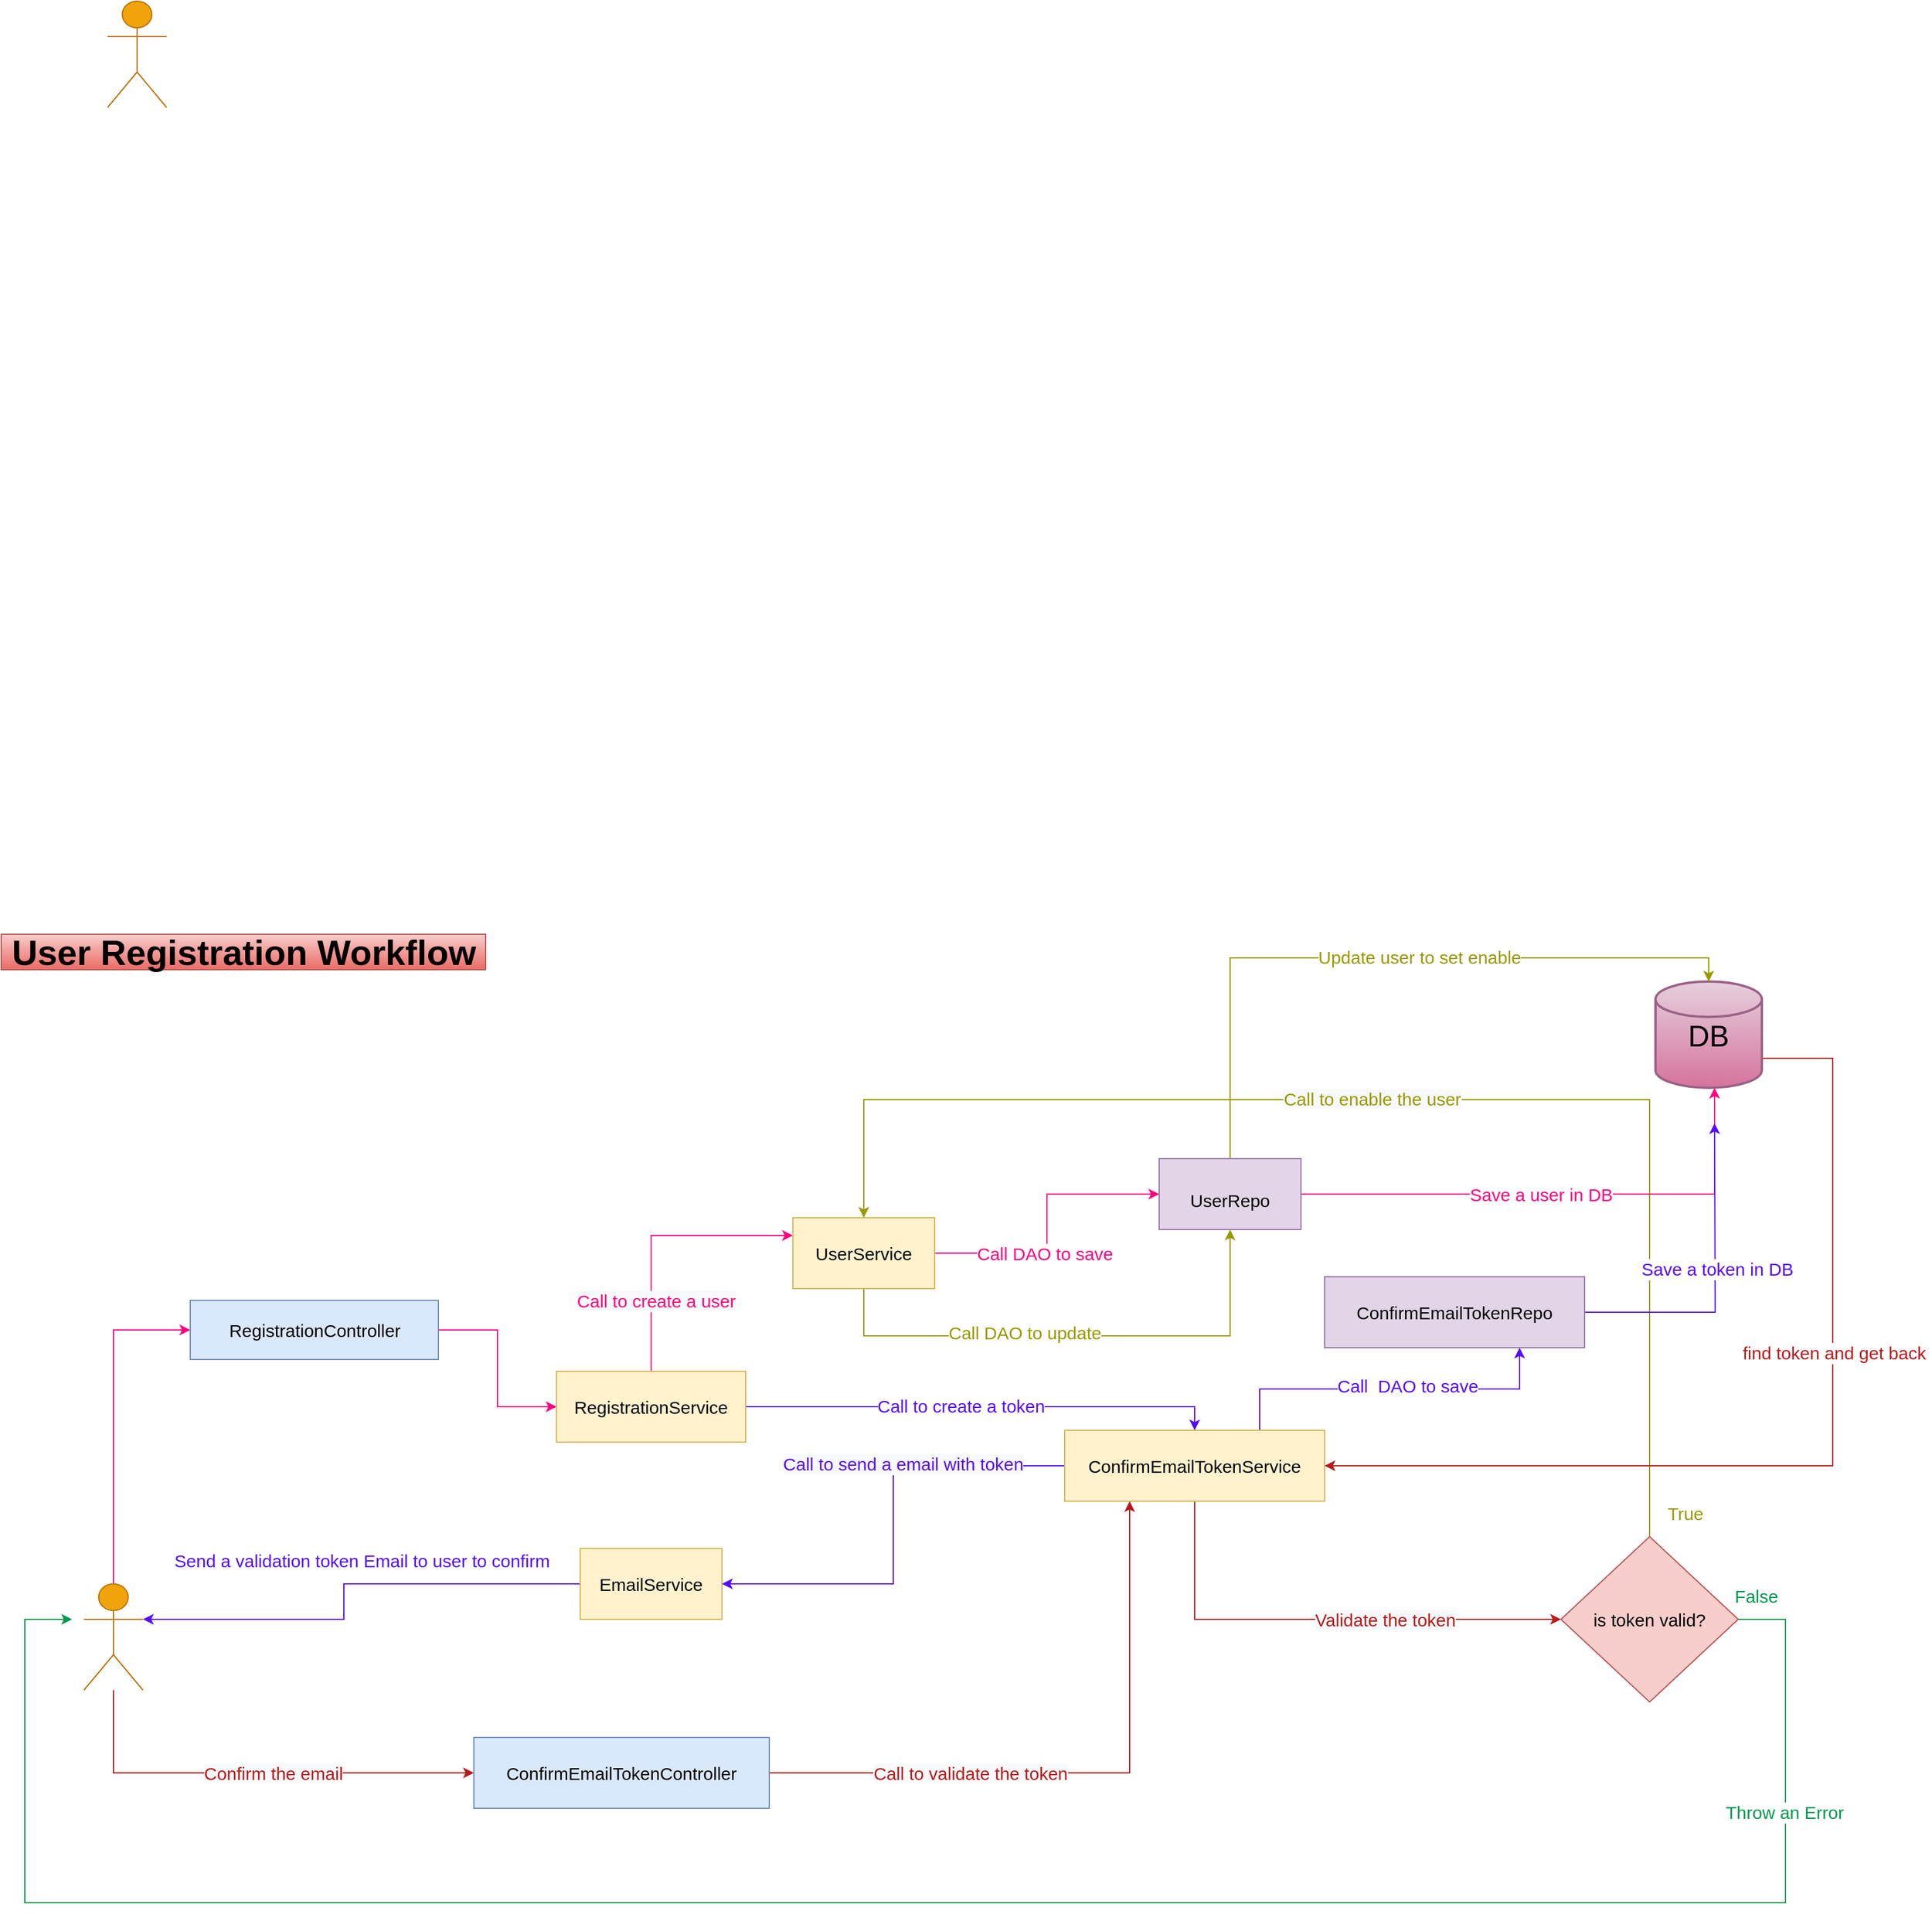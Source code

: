 <mxfile version="15.9.4" type="github">
  <diagram id="kgpKYQtTHZ0yAKxKKP6v" name="Page-1">
    <mxGraphModel dx="2558" dy="3069" grid="1" gridSize="10" guides="1" tooltips="1" connect="1" arrows="1" fold="1" page="1" pageScale="1" pageWidth="850" pageHeight="1100" math="0" shadow="0">
      <root>
        <mxCell id="0" />
        <mxCell id="1" parent="0" />
        <mxCell id="QZAKfAFqV-frmJR9LW_r-23" style="edgeStyle=orthogonalEdgeStyle;rounded=0;orthogonalLoop=1;jettySize=auto;html=1;exitX=0.5;exitY=0;exitDx=0;exitDy=0;exitPerimeter=0;fontFamily=Helvetica;fontSize=15;strokeColor=#FF0080;" edge="1" parent="1" source="QZAKfAFqV-frmJR9LW_r-1" target="QZAKfAFqV-frmJR9LW_r-2">
          <mxGeometry relative="1" as="geometry">
            <Array as="points">
              <mxPoint x="75" y="15" />
            </Array>
          </mxGeometry>
        </mxCell>
        <mxCell id="QZAKfAFqV-frmJR9LW_r-124" style="edgeStyle=orthogonalEdgeStyle;rounded=0;orthogonalLoop=1;jettySize=auto;html=1;entryX=0;entryY=0.5;entryDx=0;entryDy=0;fontFamily=Helvetica;fontSize=15;startArrow=none;startFill=0;endArrow=classic;endFill=1;strokeColor=#B81A1A;" edge="1" parent="1" source="QZAKfAFqV-frmJR9LW_r-1" target="QZAKfAFqV-frmJR9LW_r-17">
          <mxGeometry relative="1" as="geometry">
            <Array as="points">
              <mxPoint x="75" y="390" />
            </Array>
          </mxGeometry>
        </mxCell>
        <mxCell id="QZAKfAFqV-frmJR9LW_r-125" value="&lt;span style=&quot;background-color: rgb(248 , 249 , 250)&quot;&gt;&lt;font color=&quot;#b81a1a&quot;&gt;Confirm the email&lt;/font&gt;&lt;/span&gt;" style="edgeLabel;html=1;align=center;verticalAlign=middle;resizable=0;points=[];fontSize=15;fontFamily=Helvetica;" vertex="1" connectable="0" parent="QZAKfAFqV-frmJR9LW_r-124">
          <mxGeometry x="-0.047" y="2" relative="1" as="geometry">
            <mxPoint x="26" y="2" as="offset" />
          </mxGeometry>
        </mxCell>
        <mxCell id="QZAKfAFqV-frmJR9LW_r-1" value="" style="shape=umlActor;verticalLabelPosition=bottom;verticalAlign=top;html=1;outlineConnect=0;fontFamily=Helvetica;fontStyle=0;fontSize=15;fillColor=#f0a30a;strokeColor=#BD7000;fontColor=#000000;" vertex="1" parent="1">
          <mxGeometry x="50" y="230" width="50" height="90" as="geometry" />
        </mxCell>
        <mxCell id="QZAKfAFqV-frmJR9LW_r-11" style="edgeStyle=orthogonalEdgeStyle;rounded=0;orthogonalLoop=1;jettySize=auto;html=1;exitX=1;exitY=0.5;exitDx=0;exitDy=0;entryX=0;entryY=0.5;entryDx=0;entryDy=0;fontFamily=Helvetica;fontStyle=0;fontSize=15;strokeColor=#FF0080;" edge="1" parent="1" source="QZAKfAFqV-frmJR9LW_r-2" target="QZAKfAFqV-frmJR9LW_r-4">
          <mxGeometry relative="1" as="geometry" />
        </mxCell>
        <mxCell id="QZAKfAFqV-frmJR9LW_r-2" value="RegistrationController" style="html=1;fillColor=#dae8fc;strokeColor=#6c8ebf;fontFamily=Helvetica;fontStyle=0;fontSize=15;" vertex="1" parent="1">
          <mxGeometry x="140" y="-10" width="210" height="50" as="geometry" />
        </mxCell>
        <mxCell id="QZAKfAFqV-frmJR9LW_r-86" style="edgeStyle=orthogonalEdgeStyle;rounded=0;orthogonalLoop=1;jettySize=auto;html=1;exitX=0.5;exitY=0;exitDx=0;exitDy=0;entryX=0;entryY=0.25;entryDx=0;entryDy=0;fontFamily=Helvetica;fontSize=15;strokeColor=#FF0080;" edge="1" parent="1" source="QZAKfAFqV-frmJR9LW_r-4" target="QZAKfAFqV-frmJR9LW_r-6">
          <mxGeometry relative="1" as="geometry" />
        </mxCell>
        <mxCell id="QZAKfAFqV-frmJR9LW_r-102" value="&lt;span style=&quot;background-color: rgb(248 , 249 , 250)&quot;&gt;Call to create a user&lt;/span&gt;" style="edgeLabel;html=1;align=center;verticalAlign=middle;resizable=0;points=[];fontSize=15;fontFamily=Helvetica;fontColor=#FF0080;" vertex="1" connectable="0" parent="QZAKfAFqV-frmJR9LW_r-86">
          <mxGeometry x="-0.079" y="-4" relative="1" as="geometry">
            <mxPoint y="48" as="offset" />
          </mxGeometry>
        </mxCell>
        <mxCell id="QZAKfAFqV-frmJR9LW_r-105" style="edgeStyle=orthogonalEdgeStyle;rounded=0;orthogonalLoop=1;jettySize=auto;html=1;exitX=1;exitY=0.5;exitDx=0;exitDy=0;entryX=0.5;entryY=0;entryDx=0;entryDy=0;fontFamily=Helvetica;fontSize=15;strokeColor=#550DFF;" edge="1" parent="1" source="QZAKfAFqV-frmJR9LW_r-4" target="QZAKfAFqV-frmJR9LW_r-29">
          <mxGeometry relative="1" as="geometry" />
        </mxCell>
        <mxCell id="QZAKfAFqV-frmJR9LW_r-106" value="Call to create a token" style="edgeLabel;html=1;align=center;verticalAlign=middle;resizable=0;points=[];fontSize=15;fontFamily=Helvetica;fontColor=#550DFF;" vertex="1" connectable="0" parent="QZAKfAFqV-frmJR9LW_r-105">
          <mxGeometry x="-0.092" y="1" relative="1" as="geometry">
            <mxPoint as="offset" />
          </mxGeometry>
        </mxCell>
        <mxCell id="QZAKfAFqV-frmJR9LW_r-4" value="RegistrationService" style="rounded=0;whiteSpace=wrap;html=1;fontFamily=Helvetica;fontStyle=0;fontSize=15;fillColor=#fff2cc;strokeColor=#d6b656;" vertex="1" parent="1">
          <mxGeometry x="450" y="50" width="160" height="60" as="geometry" />
        </mxCell>
        <mxCell id="QZAKfAFqV-frmJR9LW_r-98" style="edgeStyle=orthogonalEdgeStyle;rounded=0;orthogonalLoop=1;jettySize=auto;html=1;exitX=1;exitY=0.5;exitDx=0;exitDy=0;fontFamily=Helvetica;fontSize=15;strokeColor=#FF0080;" edge="1" parent="1" source="QZAKfAFqV-frmJR9LW_r-6" target="QZAKfAFqV-frmJR9LW_r-93">
          <mxGeometry relative="1" as="geometry" />
        </mxCell>
        <mxCell id="QZAKfAFqV-frmJR9LW_r-101" value="Call DAO to save" style="edgeLabel;html=1;align=center;verticalAlign=middle;resizable=0;points=[];fontSize=15;fontFamily=Helvetica;fontColor=#FF0080;" vertex="1" connectable="0" parent="QZAKfAFqV-frmJR9LW_r-98">
          <mxGeometry x="-0.314" y="1" relative="1" as="geometry">
            <mxPoint x="10" y="1" as="offset" />
          </mxGeometry>
        </mxCell>
        <mxCell id="QZAKfAFqV-frmJR9LW_r-130" style="edgeStyle=orthogonalEdgeStyle;rounded=0;orthogonalLoop=1;jettySize=auto;html=1;exitX=0.5;exitY=1;exitDx=0;exitDy=0;entryX=0.5;entryY=1;entryDx=0;entryDy=0;fontFamily=Helvetica;fontSize=15;fontColor=#00994D;startArrow=none;startFill=0;endArrow=classic;endFill=1;strokeColor=#999900;" edge="1" parent="1" source="QZAKfAFqV-frmJR9LW_r-6" target="QZAKfAFqV-frmJR9LW_r-93">
          <mxGeometry relative="1" as="geometry">
            <Array as="points">
              <mxPoint x="710" y="20" />
              <mxPoint x="1020" y="20" />
            </Array>
          </mxGeometry>
        </mxCell>
        <mxCell id="QZAKfAFqV-frmJR9LW_r-131" value="&lt;font color=&quot;#999900&quot;&gt;Call DAO to update&lt;/font&gt;" style="edgeLabel;html=1;align=center;verticalAlign=middle;resizable=0;points=[];fontSize=15;fontFamily=Helvetica;fontColor=#00994D;" vertex="1" connectable="0" parent="QZAKfAFqV-frmJR9LW_r-130">
          <mxGeometry x="-0.203" y="3" relative="1" as="geometry">
            <mxPoint as="offset" />
          </mxGeometry>
        </mxCell>
        <mxCell id="QZAKfAFqV-frmJR9LW_r-6" value="UserService" style="rounded=0;whiteSpace=wrap;html=1;fontFamily=Helvetica;fontStyle=0;fontSize=15;fillColor=#fff2cc;strokeColor=#d6b656;" vertex="1" parent="1">
          <mxGeometry x="650" y="-80" width="120" height="60" as="geometry" />
        </mxCell>
        <mxCell id="QZAKfAFqV-frmJR9LW_r-109" style="edgeStyle=orthogonalEdgeStyle;rounded=0;orthogonalLoop=1;jettySize=auto;html=1;exitX=0;exitY=0.5;exitDx=0;exitDy=0;entryX=1;entryY=0.333;entryDx=0;entryDy=0;entryPerimeter=0;fontFamily=Helvetica;fontSize=15;strokeColor=#550DFF;" edge="1" parent="1" source="QZAKfAFqV-frmJR9LW_r-7" target="QZAKfAFqV-frmJR9LW_r-1">
          <mxGeometry relative="1" as="geometry">
            <Array as="points">
              <mxPoint x="270" y="230" />
              <mxPoint x="270" y="260" />
            </Array>
          </mxGeometry>
        </mxCell>
        <mxCell id="QZAKfAFqV-frmJR9LW_r-7" value="EmailService" style="rounded=0;whiteSpace=wrap;html=1;fontFamily=Helvetica;fontStyle=0;fontSize=15;fillColor=#fff2cc;strokeColor=#d6b656;" vertex="1" parent="1">
          <mxGeometry x="470" y="200" width="120" height="60" as="geometry" />
        </mxCell>
        <mxCell id="QZAKfAFqV-frmJR9LW_r-126" style="edgeStyle=orthogonalEdgeStyle;rounded=0;orthogonalLoop=1;jettySize=auto;html=1;exitX=1;exitY=0.5;exitDx=0;exitDy=0;entryX=0.25;entryY=1;entryDx=0;entryDy=0;fontFamily=Helvetica;fontSize=15;startArrow=none;startFill=0;endArrow=classic;endFill=1;strokeColor=#B81A1A;" edge="1" parent="1" source="QZAKfAFqV-frmJR9LW_r-17" target="QZAKfAFqV-frmJR9LW_r-29">
          <mxGeometry relative="1" as="geometry" />
        </mxCell>
        <mxCell id="QZAKfAFqV-frmJR9LW_r-128" value="&lt;span style=&quot;background-color: rgb(248 , 249 , 250)&quot;&gt;Call to validate the token&lt;/span&gt;" style="edgeLabel;html=1;align=center;verticalAlign=middle;resizable=0;points=[];fontSize=15;fontFamily=Helvetica;fontColor=#B81A1A;" vertex="1" connectable="0" parent="QZAKfAFqV-frmJR9LW_r-126">
          <mxGeometry x="-0.489" relative="1" as="geometry">
            <mxPoint x="33" as="offset" />
          </mxGeometry>
        </mxCell>
        <mxCell id="QZAKfAFqV-frmJR9LW_r-17" value="ConfirmEmailTokenController" style="whiteSpace=wrap;html=1;fontSize=15;fontFamily=Helvetica;fontStyle=0;fillColor=#dae8fc;strokeColor=#6c8ebf;" vertex="1" parent="1">
          <mxGeometry x="380" y="360" width="250" height="60" as="geometry" />
        </mxCell>
        <mxCell id="QZAKfAFqV-frmJR9LW_r-36" style="edgeStyle=orthogonalEdgeStyle;rounded=0;orthogonalLoop=1;jettySize=auto;html=1;exitX=0.5;exitY=1;exitDx=0;exitDy=0;fontFamily=Helvetica;fontSize=15;entryX=0;entryY=0.5;entryDx=0;entryDy=0;strokeColor=#B81A1A;" edge="1" parent="1" source="QZAKfAFqV-frmJR9LW_r-29" target="QZAKfAFqV-frmJR9LW_r-35">
          <mxGeometry relative="1" as="geometry">
            <mxPoint x="1070" y="220" as="targetPoint" />
            <Array as="points">
              <mxPoint x="990" y="260" />
            </Array>
          </mxGeometry>
        </mxCell>
        <mxCell id="QZAKfAFqV-frmJR9LW_r-118" value="&lt;span style=&quot;background-color: rgb(248 , 249 , 250)&quot;&gt;Validate the token&lt;/span&gt;" style="edgeLabel;html=1;align=center;verticalAlign=middle;resizable=0;points=[];fontSize=15;fontFamily=Helvetica;fontColor=#B81A1A;" vertex="1" connectable="0" parent="QZAKfAFqV-frmJR9LW_r-36">
          <mxGeometry x="-0.157" y="1" relative="1" as="geometry">
            <mxPoint x="88" y="1" as="offset" />
          </mxGeometry>
        </mxCell>
        <mxCell id="QZAKfAFqV-frmJR9LW_r-107" style="edgeStyle=orthogonalEdgeStyle;rounded=0;orthogonalLoop=1;jettySize=auto;html=1;exitX=0;exitY=0.5;exitDx=0;exitDy=0;entryX=1;entryY=0.5;entryDx=0;entryDy=0;fontFamily=Helvetica;fontSize=15;strokeColor=#550DFF;" edge="1" parent="1" source="QZAKfAFqV-frmJR9LW_r-29" target="QZAKfAFqV-frmJR9LW_r-7">
          <mxGeometry relative="1" as="geometry" />
        </mxCell>
        <mxCell id="QZAKfAFqV-frmJR9LW_r-108" value="&lt;span style=&quot;background-color: rgb(248 , 249 , 250)&quot;&gt;Call to send a email with token&lt;/span&gt;" style="edgeLabel;html=1;align=center;verticalAlign=middle;resizable=0;points=[];fontSize=15;fontFamily=Helvetica;fontColor=#550DFF;" vertex="1" connectable="0" parent="QZAKfAFqV-frmJR9LW_r-107">
          <mxGeometry x="-0.294" y="-2" relative="1" as="geometry">
            <mxPoint as="offset" />
          </mxGeometry>
        </mxCell>
        <mxCell id="QZAKfAFqV-frmJR9LW_r-114" style="edgeStyle=orthogonalEdgeStyle;rounded=0;orthogonalLoop=1;jettySize=auto;html=1;exitX=0.75;exitY=0;exitDx=0;exitDy=0;entryX=0.75;entryY=1;entryDx=0;entryDy=0;fontFamily=Helvetica;fontSize=15;strokeColor=#550DFF;" edge="1" parent="1" source="QZAKfAFqV-frmJR9LW_r-29" target="QZAKfAFqV-frmJR9LW_r-113">
          <mxGeometry relative="1" as="geometry" />
        </mxCell>
        <mxCell id="QZAKfAFqV-frmJR9LW_r-115" value="Call&amp;nbsp; DAO to save" style="edgeLabel;html=1;align=center;verticalAlign=middle;resizable=0;points=[];fontSize=15;fontFamily=Helvetica;fontColor=#550DFF;" vertex="1" connectable="0" parent="QZAKfAFqV-frmJR9LW_r-114">
          <mxGeometry x="-0.302" y="3" relative="1" as="geometry">
            <mxPoint x="59" as="offset" />
          </mxGeometry>
        </mxCell>
        <mxCell id="QZAKfAFqV-frmJR9LW_r-29" value="ConfirmEmailTokenService" style="whiteSpace=wrap;html=1;fontFamily=Helvetica;fontSize=15;fillColor=#fff2cc;strokeColor=#d6b656;" vertex="1" parent="1">
          <mxGeometry x="880" y="100" width="220" height="60" as="geometry" />
        </mxCell>
        <mxCell id="QZAKfAFqV-frmJR9LW_r-42" style="edgeStyle=orthogonalEdgeStyle;rounded=0;orthogonalLoop=1;jettySize=auto;html=1;exitX=1;exitY=0.5;exitDx=0;exitDy=0;fontFamily=Helvetica;fontSize=15;strokeColor=#00994D;" edge="1" parent="1" source="QZAKfAFqV-frmJR9LW_r-35">
          <mxGeometry relative="1" as="geometry">
            <mxPoint x="40" y="260" as="targetPoint" />
            <Array as="points">
              <mxPoint x="1490" y="260" />
              <mxPoint x="1490" y="500" />
              <mxPoint y="500" />
              <mxPoint y="260" />
            </Array>
          </mxGeometry>
        </mxCell>
        <mxCell id="QZAKfAFqV-frmJR9LW_r-135" value="Throw an Error" style="edgeLabel;html=1;align=center;verticalAlign=middle;resizable=0;points=[];fontSize=15;fontFamily=Helvetica;fontColor=#00994D;" vertex="1" connectable="0" parent="QZAKfAFqV-frmJR9LW_r-42">
          <mxGeometry x="-0.802" y="-1" relative="1" as="geometry">
            <mxPoint as="offset" />
          </mxGeometry>
        </mxCell>
        <mxCell id="QZAKfAFqV-frmJR9LW_r-94" style="edgeStyle=orthogonalEdgeStyle;rounded=0;orthogonalLoop=1;jettySize=auto;html=1;exitX=0.5;exitY=0;exitDx=0;exitDy=0;fontFamily=Helvetica;fontSize=15;strokeColor=#999900;entryX=0.5;entryY=0;entryDx=0;entryDy=0;" edge="1" parent="1" source="QZAKfAFqV-frmJR9LW_r-35" target="QZAKfAFqV-frmJR9LW_r-6">
          <mxGeometry relative="1" as="geometry">
            <mxPoint x="740" y="-360" as="targetPoint" />
            <Array as="points">
              <mxPoint x="1375" y="-180" />
              <mxPoint x="710" y="-180" />
            </Array>
          </mxGeometry>
        </mxCell>
        <mxCell id="QZAKfAFqV-frmJR9LW_r-95" value="&lt;span style=&quot;background-color: rgb(248 , 249 , 250)&quot;&gt;Call to enable the user&lt;/span&gt;" style="edgeLabel;html=1;align=center;verticalAlign=middle;resizable=0;points=[];fontSize=15;fontFamily=Helvetica;fontColor=#999900;" vertex="1" connectable="0" parent="QZAKfAFqV-frmJR9LW_r-94">
          <mxGeometry x="0.067" y="-1" relative="1" as="geometry">
            <mxPoint as="offset" />
          </mxGeometry>
        </mxCell>
        <mxCell id="QZAKfAFqV-frmJR9LW_r-35" value="is token valid?" style="rhombus;whiteSpace=wrap;html=1;fontFamily=Helvetica;fontSize=15;fillColor=#f8cecc;strokeColor=#b85450;" vertex="1" parent="1">
          <mxGeometry x="1300" y="190" width="150" height="140" as="geometry" />
        </mxCell>
        <mxCell id="QZAKfAFqV-frmJR9LW_r-40" value="&lt;font color=&quot;#999900&quot;&gt;True&lt;/font&gt;" style="text;html=1;resizable=0;autosize=1;align=center;verticalAlign=middle;points=[];fillColor=none;strokeColor=none;rounded=0;fontFamily=Helvetica;fontSize=15;" vertex="1" parent="1">
          <mxGeometry x="1380" y="160" width="50" height="20" as="geometry" />
        </mxCell>
        <mxCell id="QZAKfAFqV-frmJR9LW_r-41" value="&lt;font size=&quot;1&quot;&gt;&lt;b style=&quot;font-size: 30px&quot;&gt;User Registration Workflow&lt;/b&gt;&lt;/font&gt;" style="text;html=1;resizable=0;autosize=1;align=center;verticalAlign=middle;points=[];fillColor=#f8cecc;strokeColor=#b85450;rounded=0;fontFamily=Helvetica;fontSize=15;gradientColor=#ea6b66;" vertex="1" parent="1">
          <mxGeometry x="-20" y="-320" width="410" height="30" as="geometry" />
        </mxCell>
        <mxCell id="QZAKfAFqV-frmJR9LW_r-43" value="&lt;font color=&quot;#00994d&quot;&gt;False&lt;/font&gt;" style="text;html=1;resizable=0;autosize=1;align=center;verticalAlign=middle;points=[];fillColor=none;strokeColor=none;rounded=0;fontFamily=Helvetica;fontSize=15;" vertex="1" parent="1">
          <mxGeometry x="1440" y="230" width="50" height="20" as="geometry" />
        </mxCell>
        <mxCell id="QZAKfAFqV-frmJR9LW_r-119" style="edgeStyle=orthogonalEdgeStyle;rounded=0;orthogonalLoop=1;jettySize=auto;html=1;exitX=1;exitY=0.5;exitDx=0;exitDy=0;exitPerimeter=0;entryX=1;entryY=0.5;entryDx=0;entryDy=0;fontFamily=Helvetica;fontSize=15;strokeColor=#B81A1A;startArrow=none;startFill=0;endArrow=classic;endFill=1;" edge="1" parent="1" source="QZAKfAFqV-frmJR9LW_r-48" target="QZAKfAFqV-frmJR9LW_r-29">
          <mxGeometry relative="1" as="geometry">
            <Array as="points">
              <mxPoint x="1530" y="-215" />
              <mxPoint x="1530" y="130" />
            </Array>
          </mxGeometry>
        </mxCell>
        <mxCell id="QZAKfAFqV-frmJR9LW_r-120" value="find token and get back&amp;nbsp;" style="edgeLabel;html=1;align=center;verticalAlign=middle;resizable=0;points=[];fontSize=15;fontFamily=Helvetica;fontColor=#B81A1A;" vertex="1" connectable="0" parent="QZAKfAFqV-frmJR9LW_r-119">
          <mxGeometry x="-0.328" y="3" relative="1" as="geometry">
            <mxPoint y="41" as="offset" />
          </mxGeometry>
        </mxCell>
        <mxCell id="QZAKfAFqV-frmJR9LW_r-48" value="DB" style="strokeWidth=2;html=1;shape=mxgraph.flowchart.database;whiteSpace=wrap;fontFamily=Helvetica;fontSize=25;fillColor=#e6d0de;strokeColor=#996185;gradientColor=#d5739d;" vertex="1" parent="1">
          <mxGeometry x="1380" y="-280" width="90" height="90" as="geometry" />
        </mxCell>
        <mxCell id="QZAKfAFqV-frmJR9LW_r-99" style="edgeStyle=orthogonalEdgeStyle;rounded=0;orthogonalLoop=1;jettySize=auto;html=1;fontFamily=Helvetica;fontSize=15;strokeColor=#FF0080;exitX=1;exitY=0.5;exitDx=0;exitDy=0;" edge="1" parent="1" source="QZAKfAFqV-frmJR9LW_r-93" target="QZAKfAFqV-frmJR9LW_r-48">
          <mxGeometry relative="1" as="geometry">
            <mxPoint x="1150" y="-60" as="sourcePoint" />
            <Array as="points">
              <mxPoint x="1430" y="-100" />
            </Array>
          </mxGeometry>
        </mxCell>
        <mxCell id="QZAKfAFqV-frmJR9LW_r-133" value="&lt;span style=&quot;&quot;&gt;Save a user in DB&lt;/span&gt;" style="edgeLabel;html=1;align=center;verticalAlign=middle;resizable=0;points=[];fontSize=15;fontFamily=Helvetica;fontColor=#FF0080;" vertex="1" connectable="0" parent="QZAKfAFqV-frmJR9LW_r-99">
          <mxGeometry x="-0.32" y="-3" relative="1" as="geometry">
            <mxPoint x="53" y="-3" as="offset" />
          </mxGeometry>
        </mxCell>
        <mxCell id="QZAKfAFqV-frmJR9LW_r-132" style="edgeStyle=orthogonalEdgeStyle;rounded=0;orthogonalLoop=1;jettySize=auto;html=1;fontFamily=Helvetica;fontSize=15;fontColor=#00994D;startArrow=none;startFill=0;endArrow=classic;endFill=1;strokeColor=#999900;entryX=0.5;entryY=0;entryDx=0;entryDy=0;entryPerimeter=0;exitX=0.5;exitY=0;exitDx=0;exitDy=0;" edge="1" parent="1" source="QZAKfAFqV-frmJR9LW_r-93" target="QZAKfAFqV-frmJR9LW_r-48">
          <mxGeometry relative="1" as="geometry">
            <mxPoint x="1020" y="-320" as="targetPoint" />
          </mxGeometry>
        </mxCell>
        <mxCell id="QZAKfAFqV-frmJR9LW_r-134" value="&lt;font color=&quot;#999900&quot;&gt;Update user to set enable&lt;/font&gt;" style="edgeLabel;html=1;align=center;verticalAlign=middle;resizable=0;points=[];fontSize=15;fontFamily=Helvetica;fontColor=#00994D;" vertex="1" connectable="0" parent="QZAKfAFqV-frmJR9LW_r-132">
          <mxGeometry x="0.11" y="1" relative="1" as="geometry">
            <mxPoint as="offset" />
          </mxGeometry>
        </mxCell>
        <mxCell id="QZAKfAFqV-frmJR9LW_r-93" value="&lt;font style=&quot;font-size: 15px&quot;&gt;UserRepo&lt;/font&gt;" style="whiteSpace=wrap;html=1;fontFamily=Helvetica;fontSize=30;fillColor=#e1d5e7;strokeColor=#9673a6;" vertex="1" parent="1">
          <mxGeometry x="960" y="-130" width="120" height="60" as="geometry" />
        </mxCell>
        <mxCell id="QZAKfAFqV-frmJR9LW_r-111" value="&lt;font color=&quot;#550dff&quot;&gt;Send a validation token Email to user to confirm&lt;/font&gt;" style="text;html=1;resizable=0;autosize=1;align=center;verticalAlign=middle;points=[];fillColor=none;strokeColor=none;rounded=0;fontFamily=Helvetica;fontSize=15;" vertex="1" parent="1">
          <mxGeometry x="120" y="200" width="330" height="20" as="geometry" />
        </mxCell>
        <mxCell id="QZAKfAFqV-frmJR9LW_r-116" style="edgeStyle=orthogonalEdgeStyle;rounded=0;orthogonalLoop=1;jettySize=auto;html=1;fontFamily=Helvetica;fontSize=15;strokeColor=#550DFF;" edge="1" parent="1" source="QZAKfAFqV-frmJR9LW_r-113">
          <mxGeometry relative="1" as="geometry">
            <mxPoint x="1430" y="-160" as="targetPoint" />
          </mxGeometry>
        </mxCell>
        <mxCell id="QZAKfAFqV-frmJR9LW_r-117" value="Save a token in DB" style="edgeLabel;html=1;align=center;verticalAlign=middle;resizable=0;points=[];fontSize=15;fontFamily=Helvetica;fontColor=#550DFF;" vertex="1" connectable="0" parent="QZAKfAFqV-frmJR9LW_r-116">
          <mxGeometry x="0.096" y="-1" relative="1" as="geometry">
            <mxPoint as="offset" />
          </mxGeometry>
        </mxCell>
        <mxCell id="QZAKfAFqV-frmJR9LW_r-113" value="ConfirmEmailTokenRepo" style="whiteSpace=wrap;html=1;fontFamily=Helvetica;fontSize=15;fillColor=#e1d5e7;strokeColor=#9673a6;" vertex="1" parent="1">
          <mxGeometry x="1100" y="-30" width="220" height="60" as="geometry" />
        </mxCell>
        <mxCell id="QZAKfAFqV-frmJR9LW_r-137" value="" style="shape=umlActor;verticalLabelPosition=bottom;verticalAlign=top;html=1;outlineConnect=0;fontFamily=Helvetica;fontStyle=0;fontSize=15;fillColor=#f0a30a;strokeColor=#BD7000;fontColor=#000000;" vertex="1" parent="1">
          <mxGeometry x="70" y="-1110" width="50" height="90" as="geometry" />
        </mxCell>
      </root>
    </mxGraphModel>
  </diagram>
</mxfile>
